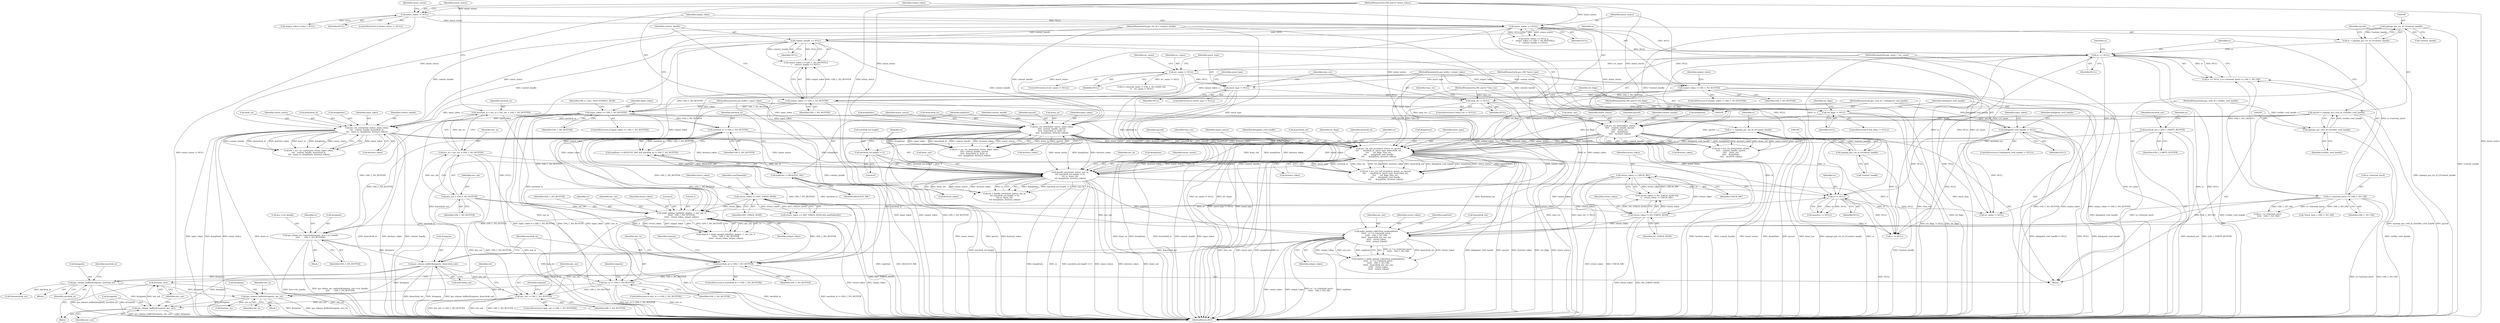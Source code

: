 digraph "0_krb5_b51b33f2bc5d1497ddf5bd107f791c101695000d_3@API" {
"1000562" [label="(Call,free(mic_out))"];
"1000558" [label="(Call,gss_release_buffer(&tmpmin, mic_out))"];
"1000547" [label="(Call,gss_release_buffer(&tmpmin, mic_in))"];
"1000526" [label="(Call,gss_release_buffer(&tmpmin, &mechtok_out))"];
"1000511" [label="(Call,gss_delete_sec_context(&tmpmin, &sc->ctx_handle,\n\t\t\t\t\t       GSS_C_NO_BUFFER))"];
"1000415" [label="(Call,make_spnego_tokenInit_msg(sc, 1, mic_out, 0,\n\t\t\t\t\t\t   GSS_C_NO_BUFFER,\n\t\t\t\t\t\t   return_token, output_token))"];
"1000410" [label="(Call,sc != NULL)"];
"1000354" [label="(Call,acc_ctx_call_acc(minor_status, sc, spcred,\n\t\t\t\t       mechtok_in, mech_type, &mechtok_out,\n\t\t\t\t       ret_flags, time_rec,\n\t\t\t\t       delegated_cred_handle,\n\t\t\t\t       &negState, &return_token))"];
"1000317" [label="(Call,acc_ctx_cont(minor_status, input_token,\n\t\t\t\t   context_handle, &mechtok_in,\n\t\t\t\t   &mic_in, &negState, &return_token))"];
"1000178" [label="(Call,minor_status == NULL)"];
"1000154" [label="(Call,minor_status != NULL)"];
"1000110" [label="(MethodParameterIn,OM_uint32 *minor_status)"];
"1000191" [label="(Call,input_token == GSS_C_NO_BUFFER)"];
"1000113" [label="(MethodParameterIn,gss_buffer_t input_token)"];
"1000162" [label="(Call,output_token != GSS_C_NO_BUFFER)"];
"1000117" [label="(MethodParameterIn,gss_buffer_t output_token)"];
"1000182" [label="(Call,output_token == GSS_C_NO_BUFFER)"];
"1000185" [label="(Call,context_handle == NULL)"];
"1000111" [label="(MethodParameterIn,gss_ctx_id_t *context_handle)"];
"1000292" [label="(Call,acc_ctx_new(minor_status, input_token,\n\t\t\t\t\t  context_handle, spcred,\n\t\t\t\t\t  &mechtok_in, &mic_in,\n\t\t\t\t\t  &negState, &return_token))"];
"1000202" [label="(Call,spcred = (spnego_gss_cred_id_t)verifier_cred_handle)"];
"1000204" [label="(Call,(spnego_gss_cred_id_t)verifier_cred_handle)"];
"1000112" [label="(MethodParameterIn,gss_cred_id_t verifier_cred_handle)"];
"1000267" [label="(Call,acc_ctx_hints(minor_status,\n\t\t\t\t\t    context_handle, spcred,\n\t\t\t\t\t    &mic_out,\n\t\t\t\t\t    &negState,\n\t\t\t\t\t    &return_token))"];
"1000337" [label="(Call,sc = (spnego_gss_ctx_id_t)*context_handle)"];
"1000339" [label="(Call,(spnego_gss_ctx_id_t)*context_handle)"];
"1000198" [label="(Call,(spnego_gss_ctx_id_t)*context_handle)"];
"1000348" [label="(Call,mechtok_in != GSS_C_NO_BUFFER)"];
"1000146" [label="(Call,mechtok_in = mic_in = mic_out = GSS_C_NO_BUFFER)"];
"1000148" [label="(Call,mic_in = mic_out = GSS_C_NO_BUFFER)"];
"1000150" [label="(Call,mic_out = GSS_C_NO_BUFFER)"];
"1000227" [label="(Call,mech_type != NULL)"];
"1000116" [label="(MethodParameterIn,gss_OID *mech_type)"];
"1000219" [label="(Call,src_name != NULL)"];
"1000115" [label="(MethodParameterIn,gss_name_t *src_name)"];
"1000209" [label="(Call,sc == NULL)"];
"1000196" [label="(Call,sc = (spnego_gss_ctx_id_t)*context_handle)"];
"1000243" [label="(Call,ret_flags != NULL)"];
"1000118" [label="(MethodParameterIn,OM_uint32 *ret_flags)"];
"1000235" [label="(Call,time_rec != NULL)"];
"1000119" [label="(MethodParameterIn,OM_uint32 *time_rec)"];
"1000251" [label="(Call,delegated_cred_handle != NULL)"];
"1000120" [label="(MethodParameterIn,gss_cred_id_t *delegated_cred_handle)"];
"1000386" [label="(Call,handle_mic(minor_status, mic_in,\n\t\t\t\t (mechtok_out.length != 0),\n\t\t\t\t sc, &mic_out,\n\t\t\t\t &negState, &return_token))"];
"1000389" [label="(Call,mechtok_out.length != 0)"];
"1000130" [label="(Call,mechtok_out = GSS_C_EMPTY_BUFFER)"];
"1000404" [label="(Call,return_token == INIT_TOKEN_SEND)"];
"1000442" [label="(Call,make_spnego_tokenTarg_msg(negState,\n\t\t\t\t\t\t   sc ? sc->internal_mech :\n\t\t\t\t\t\t   GSS_C_NO_OID,\n\t\t\t\t\t\t   &mechtok_out, mic_out,\n\t\t\t\t\t\t   return_token,\n\t\t\t\t\t\t   output_token))"];
"1000345" [label="(Call,negState != REQUEST_MIC)"];
"1000212" [label="(Call,sc->internal_mech == GSS_C_NO_OID)"];
"1000436" [label="(Call,return_token != CHECK_MIC)"];
"1000433" [label="(Call,return_token != NO_TOKEN_SEND)"];
"1000536" [label="(Call,gss_release_buffer(&tmpmin, mechtok_in))"];
"1000532" [label="(Call,mechtok_in != GSS_C_NO_BUFFER)"];
"1000543" [label="(Call,mic_in != GSS_C_NO_BUFFER)"];
"1000554" [label="(Call,mic_out != GSS_C_NO_BUFFER)"];
"1000440" [label="(Call,tmpret = make_spnego_tokenTarg_msg(negState,\n\t\t\t\t\t\t   sc ? sc->internal_mech :\n\t\t\t\t\t\t   GSS_C_NO_OID,\n\t\t\t\t\t\t   &mechtok_out, mic_out,\n\t\t\t\t\t\t   return_token,\n\t\t\t\t\t\t   output_token))"];
"1000412" [label="(Identifier,NULL)"];
"1000131" [label="(Identifier,mechtok_out)"];
"1000347" [label="(Identifier,REQUEST_MIC)"];
"1000390" [label="(Call,mechtok_out.length)"];
"1000437" [label="(Identifier,return_token)"];
"1000514" [label="(Call,&sc->ctx_handle)"];
"1000349" [label="(Identifier,mechtok_in)"];
"1000323" [label="(Call,&mic_in)"];
"1000558" [label="(Call,gss_release_buffer(&tmpmin, mic_out))"];
"1000419" [label="(Literal,0)"];
"1000413" [label="(Call,tmpret = make_spnego_tokenInit_msg(sc, 1, mic_out, 0,\n\t\t\t\t\t\t   GSS_C_NO_BUFFER,\n\t\t\t\t\t\t   return_token, output_token))"];
"1000290" [label="(Call,ret = acc_ctx_new(minor_status, input_token,\n\t\t\t\t\t  context_handle, spcred,\n\t\t\t\t\t  &mechtok_in, &mic_in,\n\t\t\t\t\t  &negState, &return_token))"];
"1000206" [label="(Identifier,verifier_cred_handle)"];
"1000338" [label="(Identifier,sc)"];
"1000452" [label="(Identifier,mic_out)"];
"1000435" [label="(Identifier,NO_TOKEN_SEND)"];
"1000531" [label="(ControlStructure,if (mechtok_in != GSS_C_NO_BUFFER))"];
"1000410" [label="(Call,sc != NULL)"];
"1000183" [label="(Identifier,output_token)"];
"1000510" [label="(Block,)"];
"1000155" [label="(Identifier,minor_status)"];
"1000550" [label="(Identifier,mic_in)"];
"1000198" [label="(Call,(spnego_gss_ctx_id_t)*context_handle)"];
"1000417" [label="(Literal,1)"];
"1000453" [label="(Identifier,return_token)"];
"1000159" [label="(Identifier,minor_status)"];
"1000248" [label="(Identifier,ret_flags)"];
"1000295" [label="(Identifier,context_handle)"];
"1000357" [label="(Identifier,spcred)"];
"1000404" [label="(Call,return_token == INIT_TOKEN_SEND)"];
"1000388" [label="(Identifier,mic_in)"];
"1000240" [label="(Identifier,time_rec)"];
"1000354" [label="(Call,acc_ctx_call_acc(minor_status, sc, spcred,\n\t\t\t\t       mechtok_in, mech_type, &mechtok_out,\n\t\t\t\t       ret_flags, time_rec,\n\t\t\t\t       delegated_cred_handle,\n\t\t\t\t       &negState, &return_token))"];
"1000442" [label="(Call,make_spnego_tokenTarg_msg(negState,\n\t\t\t\t\t\t   sc ? sc->internal_mech :\n\t\t\t\t\t\t   GSS_C_NO_OID,\n\t\t\t\t\t\t   &mechtok_out, mic_out,\n\t\t\t\t\t\t   return_token,\n\t\t\t\t\t\t   output_token))"];
"1000250" [label="(ControlStructure,if (delegated_cred_handle != NULL))"];
"1000271" [label="(Call,&mic_out)"];
"1000208" [label="(Call,sc == NULL || sc->internal_mech == GSS_C_NO_OID)"];
"1000433" [label="(Call,return_token != NO_TOKEN_SEND)"];
"1000560" [label="(Identifier,tmpmin)"];
"1000561" [label="(Identifier,mic_out)"];
"1000253" [label="(Identifier,NULL)"];
"1000444" [label="(Call,sc ? sc->internal_mech :\n\t\t\t\t\t\t   GSS_C_NO_OID)"];
"1000533" [label="(Identifier,mechtok_in)"];
"1000228" [label="(Identifier,mech_type)"];
"1000529" [label="(Call,&mechtok_out)"];
"1000296" [label="(Identifier,spcred)"];
"1000221" [label="(Identifier,NULL)"];
"1000345" [label="(Call,negState != REQUEST_MIC)"];
"1000565" [label="(Identifier,ret)"];
"1000112" [label="(MethodParameterIn,gss_cred_id_t verifier_cred_handle)"];
"1000268" [label="(Identifier,minor_status)"];
"1000407" [label="(Identifier,sendTokenInit)"];
"1000146" [label="(Call,mechtok_in = mic_in = mic_out = GSS_C_NO_BUFFER)"];
"1000363" [label="(Identifier,time_rec)"];
"1000115" [label="(MethodParameterIn,gss_name_t *src_name)"];
"1000182" [label="(Call,output_token == GSS_C_NO_BUFFER)"];
"1000204" [label="(Call,(spnego_gss_cred_id_t)verifier_cred_handle)"];
"1000532" [label="(Call,mechtok_in != GSS_C_NO_BUFFER)"];
"1000543" [label="(Call,mic_in != GSS_C_NO_BUFFER)"];
"1000339" [label="(Call,(spnego_gss_ctx_id_t)*context_handle)"];
"1000111" [label="(MethodParameterIn,gss_ctx_id_t *context_handle)"];
"1000393" [label="(Literal,0)"];
"1000546" [label="(Block,)"];
"1000118" [label="(MethodParameterIn,OM_uint32 *ret_flags)"];
"1000559" [label="(Call,&tmpmin)"];
"1000184" [label="(Identifier,GSS_C_NO_BUFFER)"];
"1000153" [label="(ControlStructure,if (minor_status != NULL))"];
"1000548" [label="(Call,&tmpmin)"];
"1000211" [label="(Identifier,NULL)"];
"1000113" [label="(MethodParameterIn,gss_buffer_t input_token)"];
"1000187" [label="(Identifier,NULL)"];
"1000299" [label="(Call,&mic_in)"];
"1000135" [label="(Identifier,sc)"];
"1000120" [label="(MethodParameterIn,gss_cred_id_t *delegated_cred_handle)"];
"1000397" [label="(Call,&negState)"];
"1000563" [label="(Identifier,mic_out)"];
"1000355" [label="(Identifier,minor_status)"];
"1000213" [label="(Call,sc->internal_mech)"];
"1000399" [label="(Call,&return_token)"];
"1000555" [label="(Identifier,mic_out)"];
"1000521" [label="(Identifier,sc)"];
"1000192" [label="(Identifier,input_token)"];
"1000214" [label="(Identifier,sc)"];
"1000556" [label="(Identifier,GSS_C_NO_BUFFER)"];
"1000251" [label="(Call,delegated_cred_handle != NULL)"];
"1000232" [label="(Identifier,mech_type)"];
"1000527" [label="(Call,&tmpmin)"];
"1000243" [label="(Call,ret_flags != NULL)"];
"1000119" [label="(MethodParameterIn,OM_uint32 *time_rec)"];
"1000389" [label="(Call,mechtok_out.length != 0)"];
"1000538" [label="(Identifier,tmpmin)"];
"1000178" [label="(Call,minor_status == NULL)"];
"1000242" [label="(ControlStructure,if (ret_flags != NULL))"];
"1000230" [label="(Call,*mech_type = GSS_C_NO_OID)"];
"1000547" [label="(Call,gss_release_buffer(&tmpmin, mic_in))"];
"1000409" [label="(Call,assert(sc != NULL))"];
"1000294" [label="(Identifier,input_token)"];
"1000526" [label="(Call,gss_release_buffer(&tmpmin, &mechtok_out))"];
"1000545" [label="(Identifier,GSS_C_NO_BUFFER)"];
"1000195" [label="(Identifier,GSS_S_CALL_INACCESSIBLE_READ)"];
"1000507" [label="(Call,sc != NULL)"];
"1000348" [label="(Call,mechtok_in != GSS_C_NO_BUFFER)"];
"1000229" [label="(Identifier,NULL)"];
"1000317" [label="(Call,acc_ctx_cont(minor_status, input_token,\n\t\t\t\t   context_handle, &mechtok_in,\n\t\t\t\t   &mic_in, &negState, &return_token))"];
"1000301" [label="(Call,&negState)"];
"1000117" [label="(MethodParameterIn,gss_buffer_t output_token)"];
"1000364" [label="(Identifier,delegated_cred_handle)"];
"1000557" [label="(Block,)"];
"1000292" [label="(Call,acc_ctx_new(minor_status, input_token,\n\t\t\t\t\t  context_handle, spcred,\n\t\t\t\t\t  &mechtok_in, &mic_in,\n\t\t\t\t\t  &negState, &return_token))"];
"1000327" [label="(Call,&return_token)"];
"1000267" [label="(Call,acc_ctx_hints(minor_status,\n\t\t\t\t\t    context_handle, spcred,\n\t\t\t\t\t    &mic_out,\n\t\t\t\t\t    &negState,\n\t\t\t\t\t    &return_token))"];
"1000110" [label="(MethodParameterIn,OM_uint32 *minor_status)"];
"1000438" [label="(Identifier,CHECK_MIC)"];
"1000252" [label="(Identifier,delegated_cred_handle)"];
"1000360" [label="(Call,&mechtok_out)"];
"1000362" [label="(Identifier,ret_flags)"];
"1000236" [label="(Identifier,time_rec)"];
"1000130" [label="(Call,mechtok_out = GSS_C_EMPTY_BUFFER)"];
"1000536" [label="(Call,gss_release_buffer(&tmpmin, mechtok_in))"];
"1000482" [label="(Call,src_name != NULL)"];
"1000149" [label="(Identifier,mic_in)"];
"1000116" [label="(MethodParameterIn,gss_OID *mech_type)"];
"1000367" [label="(Call,&return_token)"];
"1000164" [label="(Identifier,GSS_C_NO_BUFFER)"];
"1000270" [label="(Identifier,spcred)"];
"1000540" [label="(Call,free(mechtok_in))"];
"1000535" [label="(Block,)"];
"1000132" [label="(Identifier,GSS_C_EMPTY_BUFFER)"];
"1000476" [label="(Call,sc->internal_name != GSS_C_NO_NAME &&\n \t\t    src_name != NULL)"];
"1000235" [label="(Call,time_rec != NULL)"];
"1000512" [label="(Call,&tmpmin)"];
"1000553" [label="(ControlStructure,if (mic_out != GSS_C_NO_BUFFER))"];
"1000244" [label="(Identifier,ret_flags)"];
"1000209" [label="(Call,sc == NULL)"];
"1000420" [label="(Identifier,GSS_C_NO_BUFFER)"];
"1000171" [label="(Call,output_token->value = NULL)"];
"1000411" [label="(Identifier,sc)"];
"1000237" [label="(Identifier,NULL)"];
"1000163" [label="(Identifier,output_token)"];
"1000219" [label="(Call,src_name != NULL)"];
"1000261" [label="(Identifier,input_token)"];
"1000394" [label="(Identifier,sc)"];
"1000293" [label="(Identifier,minor_status)"];
"1000549" [label="(Identifier,tmpmin)"];
"1000162" [label="(Call,output_token != GSS_C_NO_BUFFER)"];
"1000454" [label="(Identifier,output_token)"];
"1000387" [label="(Identifier,minor_status)"];
"1000537" [label="(Call,&tmpmin)"];
"1000152" [label="(Identifier,GSS_C_NO_BUFFER)"];
"1000256" [label="(Identifier,delegated_cred_handle)"];
"1000384" [label="(Call,ret = handle_mic(minor_status, mic_in,\n\t\t\t\t (mechtok_out.length != 0),\n\t\t\t\t sc, &mic_out,\n\t\t\t\t &negState, &return_token))"];
"1000200" [label="(Call,*context_handle)"];
"1000337" [label="(Call,sc = (spnego_gss_ctx_id_t)*context_handle)"];
"1000177" [label="(Call,minor_status == NULL ||\n\t    output_token == GSS_C_NO_BUFFER ||\n\t    context_handle == NULL)"];
"1000318" [label="(Identifier,minor_status)"];
"1000203" [label="(Identifier,spcred)"];
"1000218" [label="(ControlStructure,if (src_name != NULL))"];
"1000415" [label="(Call,make_spnego_tokenInit_msg(sc, 1, mic_out, 0,\n\t\t\t\t\t\t   GSS_C_NO_BUFFER,\n\t\t\t\t\t\t   return_token, output_token))"];
"1000443" [label="(Identifier,negState)"];
"1000321" [label="(Call,&mechtok_in)"];
"1000220" [label="(Identifier,src_name)"];
"1000539" [label="(Identifier,mechtok_in)"];
"1000234" [label="(ControlStructure,if (time_rec != NULL))"];
"1000403" [label="(Call,return_token == INIT_TOKEN_SEND && sendTokenInit)"];
"1000148" [label="(Call,mic_in = mic_out = GSS_C_NO_BUFFER)"];
"1000315" [label="(Call,ret = acc_ctx_cont(minor_status, input_token,\n\t\t\t\t   context_handle, &mechtok_in,\n\t\t\t\t   &mic_in, &negState, &return_token))"];
"1000325" [label="(Call,&negState)"];
"1000416" [label="(Identifier,sc)"];
"1000191" [label="(Call,input_token == GSS_C_NO_BUFFER)"];
"1000224" [label="(Identifier,src_name)"];
"1000168" [label="(Identifier,output_token)"];
"1000405" [label="(Identifier,return_token)"];
"1000193" [label="(Identifier,GSS_C_NO_BUFFER)"];
"1000436" [label="(Call,return_token != CHECK_MIC)"];
"1000185" [label="(Call,context_handle == NULL)"];
"1000216" [label="(Identifier,GSS_C_NO_OID)"];
"1000179" [label="(Identifier,minor_status)"];
"1000269" [label="(Identifier,context_handle)"];
"1000358" [label="(Identifier,mechtok_in)"];
"1000386" [label="(Call,handle_mic(minor_status, mic_in,\n\t\t\t\t (mechtok_out.length != 0),\n\t\t\t\t sc, &mic_out,\n\t\t\t\t &negState, &return_token))"];
"1000245" [label="(Identifier,NULL)"];
"1000197" [label="(Identifier,sc)"];
"1000356" [label="(Identifier,sc)"];
"1000190" [label="(ControlStructure,if (input_token == GSS_C_NO_BUFFER))"];
"1000432" [label="(Call,return_token != NO_TOKEN_SEND &&\n\t\t   return_token != CHECK_MIC)"];
"1000406" [label="(Identifier,INIT_TOKEN_SEND)"];
"1000450" [label="(Call,&mechtok_out)"];
"1000554" [label="(Call,mic_out != GSS_C_NO_BUFFER)"];
"1000226" [label="(ControlStructure,if (mech_type != NULL))"];
"1000161" [label="(ControlStructure,if (output_token != GSS_C_NO_BUFFER))"];
"1000541" [label="(Identifier,mechtok_in)"];
"1000180" [label="(Identifier,NULL)"];
"1000121" [label="(Block,)"];
"1000365" [label="(Call,&negState)"];
"1000552" [label="(Identifier,mic_in)"];
"1000154" [label="(Call,minor_status != NULL)"];
"1000542" [label="(ControlStructure,if (mic_in != GSS_C_NO_BUFFER))"];
"1000418" [label="(Identifier,mic_out)"];
"1000210" [label="(Identifier,sc)"];
"1000181" [label="(Call,output_token == GSS_C_NO_BUFFER ||\n\t    context_handle == NULL)"];
"1000421" [label="(Identifier,return_token)"];
"1000273" [label="(Call,&negState)"];
"1000518" [label="(Identifier,GSS_C_NO_BUFFER)"];
"1000202" [label="(Call,spcred = (spnego_gss_cred_id_t)verifier_cred_handle)"];
"1000186" [label="(Identifier,context_handle)"];
"1000341" [label="(Call,*context_handle)"];
"1000350" [label="(Identifier,GSS_C_NO_BUFFER)"];
"1000147" [label="(Identifier,mechtok_in)"];
"1000303" [label="(Call,&return_token)"];
"1000297" [label="(Call,&mechtok_in)"];
"1000212" [label="(Call,sc->internal_mech == GSS_C_NO_OID)"];
"1000151" [label="(Identifier,mic_out)"];
"1000359" [label="(Identifier,mech_type)"];
"1000534" [label="(Identifier,GSS_C_NO_BUFFER)"];
"1000395" [label="(Call,&mic_out)"];
"1000551" [label="(Call,free(mic_in))"];
"1000511" [label="(Call,gss_delete_sec_context(&tmpmin, &sc->ctx_handle,\n\t\t\t\t\t       GSS_C_NO_BUFFER))"];
"1000227" [label="(Call,mech_type != NULL)"];
"1000422" [label="(Identifier,output_token)"];
"1000319" [label="(Identifier,input_token)"];
"1000352" [label="(Call,ret = acc_ctx_call_acc(minor_status, sc, spcred,\n\t\t\t\t       mechtok_in, mech_type, &mechtok_out,\n\t\t\t\t       ret_flags, time_rec,\n\t\t\t\t       delegated_cred_handle,\n\t\t\t\t       &negState, &return_token))"];
"1000562" [label="(Call,free(mic_out))"];
"1000150" [label="(Call,mic_out = GSS_C_NO_BUFFER)"];
"1000275" [label="(Call,&return_token)"];
"1000346" [label="(Identifier,negState)"];
"1000566" [label="(MethodReturn,RET)"];
"1000434" [label="(Identifier,return_token)"];
"1000344" [label="(Call,negState != REQUEST_MIC && mechtok_in != GSS_C_NO_BUFFER)"];
"1000265" [label="(Call,ret = acc_ctx_hints(minor_status,\n\t\t\t\t\t    context_handle, spcred,\n\t\t\t\t\t    &mic_out,\n\t\t\t\t\t    &negState,\n\t\t\t\t\t    &return_token))"];
"1000320" [label="(Identifier,context_handle)"];
"1000156" [label="(Identifier,NULL)"];
"1000544" [label="(Identifier,mic_in)"];
"1000196" [label="(Call,sc = (spnego_gss_ctx_id_t)*context_handle)"];
"1000562" -> "1000557"  [label="AST: "];
"1000562" -> "1000563"  [label="CFG: "];
"1000563" -> "1000562"  [label="AST: "];
"1000565" -> "1000562"  [label="CFG: "];
"1000562" -> "1000566"  [label="DDG: mic_out"];
"1000558" -> "1000562"  [label="DDG: mic_out"];
"1000558" -> "1000557"  [label="AST: "];
"1000558" -> "1000561"  [label="CFG: "];
"1000559" -> "1000558"  [label="AST: "];
"1000561" -> "1000558"  [label="AST: "];
"1000563" -> "1000558"  [label="CFG: "];
"1000558" -> "1000566"  [label="DDG: gss_release_buffer(&tmpmin, mic_out)"];
"1000558" -> "1000566"  [label="DDG: &tmpmin"];
"1000547" -> "1000558"  [label="DDG: &tmpmin"];
"1000526" -> "1000558"  [label="DDG: &tmpmin"];
"1000536" -> "1000558"  [label="DDG: &tmpmin"];
"1000554" -> "1000558"  [label="DDG: mic_out"];
"1000547" -> "1000546"  [label="AST: "];
"1000547" -> "1000550"  [label="CFG: "];
"1000548" -> "1000547"  [label="AST: "];
"1000550" -> "1000547"  [label="AST: "];
"1000552" -> "1000547"  [label="CFG: "];
"1000547" -> "1000566"  [label="DDG: &tmpmin"];
"1000547" -> "1000566"  [label="DDG: gss_release_buffer(&tmpmin, mic_in)"];
"1000526" -> "1000547"  [label="DDG: &tmpmin"];
"1000536" -> "1000547"  [label="DDG: &tmpmin"];
"1000543" -> "1000547"  [label="DDG: mic_in"];
"1000547" -> "1000551"  [label="DDG: mic_in"];
"1000526" -> "1000121"  [label="AST: "];
"1000526" -> "1000529"  [label="CFG: "];
"1000527" -> "1000526"  [label="AST: "];
"1000529" -> "1000526"  [label="AST: "];
"1000533" -> "1000526"  [label="CFG: "];
"1000526" -> "1000566"  [label="DDG: gss_release_buffer(&tmpmin, &mechtok_out)"];
"1000526" -> "1000566"  [label="DDG: &mechtok_out"];
"1000526" -> "1000566"  [label="DDG: &tmpmin"];
"1000511" -> "1000526"  [label="DDG: &tmpmin"];
"1000442" -> "1000526"  [label="DDG: &mechtok_out"];
"1000354" -> "1000526"  [label="DDG: &mechtok_out"];
"1000526" -> "1000536"  [label="DDG: &tmpmin"];
"1000511" -> "1000510"  [label="AST: "];
"1000511" -> "1000518"  [label="CFG: "];
"1000512" -> "1000511"  [label="AST: "];
"1000514" -> "1000511"  [label="AST: "];
"1000518" -> "1000511"  [label="AST: "];
"1000521" -> "1000511"  [label="CFG: "];
"1000511" -> "1000566"  [label="DDG: &sc->ctx_handle"];
"1000511" -> "1000566"  [label="DDG: gss_delete_sec_context(&tmpmin, &sc->ctx_handle,\n\t\t\t\t\t       GSS_C_NO_BUFFER)"];
"1000415" -> "1000511"  [label="DDG: GSS_C_NO_BUFFER"];
"1000348" -> "1000511"  [label="DDG: GSS_C_NO_BUFFER"];
"1000191" -> "1000511"  [label="DDG: GSS_C_NO_BUFFER"];
"1000511" -> "1000532"  [label="DDG: GSS_C_NO_BUFFER"];
"1000415" -> "1000413"  [label="AST: "];
"1000415" -> "1000422"  [label="CFG: "];
"1000416" -> "1000415"  [label="AST: "];
"1000417" -> "1000415"  [label="AST: "];
"1000418" -> "1000415"  [label="AST: "];
"1000419" -> "1000415"  [label="AST: "];
"1000420" -> "1000415"  [label="AST: "];
"1000421" -> "1000415"  [label="AST: "];
"1000422" -> "1000415"  [label="AST: "];
"1000413" -> "1000415"  [label="CFG: "];
"1000415" -> "1000566"  [label="DDG: output_token"];
"1000415" -> "1000566"  [label="DDG: sc"];
"1000415" -> "1000566"  [label="DDG: return_token"];
"1000415" -> "1000413"  [label="DDG: mic_out"];
"1000415" -> "1000413"  [label="DDG: sc"];
"1000415" -> "1000413"  [label="DDG: 0"];
"1000415" -> "1000413"  [label="DDG: return_token"];
"1000415" -> "1000413"  [label="DDG: output_token"];
"1000415" -> "1000413"  [label="DDG: 1"];
"1000415" -> "1000413"  [label="DDG: GSS_C_NO_BUFFER"];
"1000410" -> "1000415"  [label="DDG: sc"];
"1000150" -> "1000415"  [label="DDG: mic_out"];
"1000348" -> "1000415"  [label="DDG: GSS_C_NO_BUFFER"];
"1000191" -> "1000415"  [label="DDG: GSS_C_NO_BUFFER"];
"1000404" -> "1000415"  [label="DDG: return_token"];
"1000162" -> "1000415"  [label="DDG: output_token"];
"1000182" -> "1000415"  [label="DDG: output_token"];
"1000117" -> "1000415"  [label="DDG: output_token"];
"1000415" -> "1000507"  [label="DDG: sc"];
"1000415" -> "1000532"  [label="DDG: GSS_C_NO_BUFFER"];
"1000415" -> "1000554"  [label="DDG: mic_out"];
"1000410" -> "1000409"  [label="AST: "];
"1000410" -> "1000412"  [label="CFG: "];
"1000411" -> "1000410"  [label="AST: "];
"1000412" -> "1000410"  [label="AST: "];
"1000409" -> "1000410"  [label="CFG: "];
"1000410" -> "1000566"  [label="DDG: NULL"];
"1000410" -> "1000409"  [label="DDG: sc"];
"1000410" -> "1000409"  [label="DDG: NULL"];
"1000354" -> "1000410"  [label="DDG: sc"];
"1000386" -> "1000410"  [label="DDG: sc"];
"1000209" -> "1000410"  [label="DDG: sc"];
"1000209" -> "1000410"  [label="DDG: NULL"];
"1000337" -> "1000410"  [label="DDG: sc"];
"1000251" -> "1000410"  [label="DDG: NULL"];
"1000410" -> "1000482"  [label="DDG: NULL"];
"1000410" -> "1000507"  [label="DDG: NULL"];
"1000354" -> "1000352"  [label="AST: "];
"1000354" -> "1000367"  [label="CFG: "];
"1000355" -> "1000354"  [label="AST: "];
"1000356" -> "1000354"  [label="AST: "];
"1000357" -> "1000354"  [label="AST: "];
"1000358" -> "1000354"  [label="AST: "];
"1000359" -> "1000354"  [label="AST: "];
"1000360" -> "1000354"  [label="AST: "];
"1000362" -> "1000354"  [label="AST: "];
"1000363" -> "1000354"  [label="AST: "];
"1000364" -> "1000354"  [label="AST: "];
"1000365" -> "1000354"  [label="AST: "];
"1000367" -> "1000354"  [label="AST: "];
"1000352" -> "1000354"  [label="CFG: "];
"1000354" -> "1000566"  [label="DDG: &negState"];
"1000354" -> "1000566"  [label="DDG: sc"];
"1000354" -> "1000566"  [label="DDG: delegated_cred_handle"];
"1000354" -> "1000566"  [label="DDG: spcred"];
"1000354" -> "1000566"  [label="DDG: &return_token"];
"1000354" -> "1000566"  [label="DDG: ret_flags"];
"1000354" -> "1000566"  [label="DDG: minor_status"];
"1000354" -> "1000566"  [label="DDG: time_rec"];
"1000354" -> "1000566"  [label="DDG: mech_type"];
"1000354" -> "1000352"  [label="DDG: mech_type"];
"1000354" -> "1000352"  [label="DDG: mechtok_in"];
"1000354" -> "1000352"  [label="DDG: time_rec"];
"1000354" -> "1000352"  [label="DDG: ret_flags"];
"1000354" -> "1000352"  [label="DDG: &return_token"];
"1000354" -> "1000352"  [label="DDG: &mechtok_out"];
"1000354" -> "1000352"  [label="DDG: delegated_cred_handle"];
"1000354" -> "1000352"  [label="DDG: &negState"];
"1000354" -> "1000352"  [label="DDG: minor_status"];
"1000354" -> "1000352"  [label="DDG: spcred"];
"1000354" -> "1000352"  [label="DDG: sc"];
"1000317" -> "1000354"  [label="DDG: minor_status"];
"1000317" -> "1000354"  [label="DDG: &negState"];
"1000317" -> "1000354"  [label="DDG: &return_token"];
"1000292" -> "1000354"  [label="DDG: minor_status"];
"1000292" -> "1000354"  [label="DDG: spcred"];
"1000292" -> "1000354"  [label="DDG: &negState"];
"1000292" -> "1000354"  [label="DDG: &return_token"];
"1000267" -> "1000354"  [label="DDG: minor_status"];
"1000267" -> "1000354"  [label="DDG: spcred"];
"1000267" -> "1000354"  [label="DDG: &negState"];
"1000267" -> "1000354"  [label="DDG: &return_token"];
"1000110" -> "1000354"  [label="DDG: minor_status"];
"1000337" -> "1000354"  [label="DDG: sc"];
"1000202" -> "1000354"  [label="DDG: spcred"];
"1000348" -> "1000354"  [label="DDG: mechtok_in"];
"1000146" -> "1000354"  [label="DDG: mechtok_in"];
"1000227" -> "1000354"  [label="DDG: mech_type"];
"1000116" -> "1000354"  [label="DDG: mech_type"];
"1000243" -> "1000354"  [label="DDG: ret_flags"];
"1000118" -> "1000354"  [label="DDG: ret_flags"];
"1000235" -> "1000354"  [label="DDG: time_rec"];
"1000119" -> "1000354"  [label="DDG: time_rec"];
"1000251" -> "1000354"  [label="DDG: delegated_cred_handle"];
"1000120" -> "1000354"  [label="DDG: delegated_cred_handle"];
"1000354" -> "1000386"  [label="DDG: minor_status"];
"1000354" -> "1000386"  [label="DDG: sc"];
"1000354" -> "1000386"  [label="DDG: &negState"];
"1000354" -> "1000386"  [label="DDG: &return_token"];
"1000354" -> "1000442"  [label="DDG: &mechtok_out"];
"1000354" -> "1000507"  [label="DDG: sc"];
"1000354" -> "1000532"  [label="DDG: mechtok_in"];
"1000317" -> "1000315"  [label="AST: "];
"1000317" -> "1000327"  [label="CFG: "];
"1000318" -> "1000317"  [label="AST: "];
"1000319" -> "1000317"  [label="AST: "];
"1000320" -> "1000317"  [label="AST: "];
"1000321" -> "1000317"  [label="AST: "];
"1000323" -> "1000317"  [label="AST: "];
"1000325" -> "1000317"  [label="AST: "];
"1000327" -> "1000317"  [label="AST: "];
"1000315" -> "1000317"  [label="CFG: "];
"1000317" -> "1000566"  [label="DDG: minor_status"];
"1000317" -> "1000566"  [label="DDG: input_token"];
"1000317" -> "1000566"  [label="DDG: &negState"];
"1000317" -> "1000566"  [label="DDG: &mic_in"];
"1000317" -> "1000566"  [label="DDG: &mechtok_in"];
"1000317" -> "1000566"  [label="DDG: &return_token"];
"1000317" -> "1000566"  [label="DDG: context_handle"];
"1000317" -> "1000315"  [label="DDG: input_token"];
"1000317" -> "1000315"  [label="DDG: context_handle"];
"1000317" -> "1000315"  [label="DDG: &mechtok_in"];
"1000317" -> "1000315"  [label="DDG: &return_token"];
"1000317" -> "1000315"  [label="DDG: &mic_in"];
"1000317" -> "1000315"  [label="DDG: &negState"];
"1000317" -> "1000315"  [label="DDG: minor_status"];
"1000178" -> "1000317"  [label="DDG: minor_status"];
"1000110" -> "1000317"  [label="DDG: minor_status"];
"1000191" -> "1000317"  [label="DDG: input_token"];
"1000113" -> "1000317"  [label="DDG: input_token"];
"1000185" -> "1000317"  [label="DDG: context_handle"];
"1000111" -> "1000317"  [label="DDG: context_handle"];
"1000317" -> "1000386"  [label="DDG: minor_status"];
"1000317" -> "1000386"  [label="DDG: &negState"];
"1000317" -> "1000386"  [label="DDG: &return_token"];
"1000178" -> "1000177"  [label="AST: "];
"1000178" -> "1000180"  [label="CFG: "];
"1000179" -> "1000178"  [label="AST: "];
"1000180" -> "1000178"  [label="AST: "];
"1000183" -> "1000178"  [label="CFG: "];
"1000177" -> "1000178"  [label="CFG: "];
"1000178" -> "1000566"  [label="DDG: minor_status"];
"1000178" -> "1000566"  [label="DDG: NULL"];
"1000178" -> "1000177"  [label="DDG: minor_status"];
"1000178" -> "1000177"  [label="DDG: NULL"];
"1000154" -> "1000178"  [label="DDG: minor_status"];
"1000154" -> "1000178"  [label="DDG: NULL"];
"1000110" -> "1000178"  [label="DDG: minor_status"];
"1000178" -> "1000185"  [label="DDG: NULL"];
"1000178" -> "1000209"  [label="DDG: NULL"];
"1000178" -> "1000267"  [label="DDG: minor_status"];
"1000178" -> "1000292"  [label="DDG: minor_status"];
"1000154" -> "1000153"  [label="AST: "];
"1000154" -> "1000156"  [label="CFG: "];
"1000155" -> "1000154"  [label="AST: "];
"1000156" -> "1000154"  [label="AST: "];
"1000159" -> "1000154"  [label="CFG: "];
"1000163" -> "1000154"  [label="CFG: "];
"1000154" -> "1000566"  [label="DDG: minor_status != NULL"];
"1000110" -> "1000154"  [label="DDG: minor_status"];
"1000154" -> "1000171"  [label="DDG: NULL"];
"1000110" -> "1000109"  [label="AST: "];
"1000110" -> "1000566"  [label="DDG: minor_status"];
"1000110" -> "1000267"  [label="DDG: minor_status"];
"1000110" -> "1000292"  [label="DDG: minor_status"];
"1000110" -> "1000386"  [label="DDG: minor_status"];
"1000191" -> "1000190"  [label="AST: "];
"1000191" -> "1000193"  [label="CFG: "];
"1000192" -> "1000191"  [label="AST: "];
"1000193" -> "1000191"  [label="AST: "];
"1000195" -> "1000191"  [label="CFG: "];
"1000197" -> "1000191"  [label="CFG: "];
"1000191" -> "1000566"  [label="DDG: input_token == GSS_C_NO_BUFFER"];
"1000191" -> "1000566"  [label="DDG: GSS_C_NO_BUFFER"];
"1000191" -> "1000566"  [label="DDG: input_token"];
"1000113" -> "1000191"  [label="DDG: input_token"];
"1000162" -> "1000191"  [label="DDG: GSS_C_NO_BUFFER"];
"1000182" -> "1000191"  [label="DDG: GSS_C_NO_BUFFER"];
"1000191" -> "1000292"  [label="DDG: input_token"];
"1000191" -> "1000348"  [label="DDG: GSS_C_NO_BUFFER"];
"1000191" -> "1000532"  [label="DDG: GSS_C_NO_BUFFER"];
"1000113" -> "1000109"  [label="AST: "];
"1000113" -> "1000566"  [label="DDG: input_token"];
"1000113" -> "1000292"  [label="DDG: input_token"];
"1000162" -> "1000161"  [label="AST: "];
"1000162" -> "1000164"  [label="CFG: "];
"1000163" -> "1000162"  [label="AST: "];
"1000164" -> "1000162"  [label="AST: "];
"1000168" -> "1000162"  [label="CFG: "];
"1000179" -> "1000162"  [label="CFG: "];
"1000162" -> "1000566"  [label="DDG: GSS_C_NO_BUFFER"];
"1000162" -> "1000566"  [label="DDG: output_token"];
"1000162" -> "1000566"  [label="DDG: output_token != GSS_C_NO_BUFFER"];
"1000117" -> "1000162"  [label="DDG: output_token"];
"1000162" -> "1000182"  [label="DDG: output_token"];
"1000162" -> "1000182"  [label="DDG: GSS_C_NO_BUFFER"];
"1000162" -> "1000442"  [label="DDG: output_token"];
"1000117" -> "1000109"  [label="AST: "];
"1000117" -> "1000566"  [label="DDG: output_token"];
"1000117" -> "1000182"  [label="DDG: output_token"];
"1000117" -> "1000442"  [label="DDG: output_token"];
"1000182" -> "1000181"  [label="AST: "];
"1000182" -> "1000184"  [label="CFG: "];
"1000183" -> "1000182"  [label="AST: "];
"1000184" -> "1000182"  [label="AST: "];
"1000186" -> "1000182"  [label="CFG: "];
"1000181" -> "1000182"  [label="CFG: "];
"1000182" -> "1000566"  [label="DDG: GSS_C_NO_BUFFER"];
"1000182" -> "1000566"  [label="DDG: output_token"];
"1000182" -> "1000181"  [label="DDG: output_token"];
"1000182" -> "1000181"  [label="DDG: GSS_C_NO_BUFFER"];
"1000182" -> "1000442"  [label="DDG: output_token"];
"1000185" -> "1000181"  [label="AST: "];
"1000185" -> "1000187"  [label="CFG: "];
"1000186" -> "1000185"  [label="AST: "];
"1000187" -> "1000185"  [label="AST: "];
"1000181" -> "1000185"  [label="CFG: "];
"1000185" -> "1000566"  [label="DDG: context_handle"];
"1000185" -> "1000566"  [label="DDG: NULL"];
"1000185" -> "1000181"  [label="DDG: context_handle"];
"1000185" -> "1000181"  [label="DDG: NULL"];
"1000111" -> "1000185"  [label="DDG: context_handle"];
"1000185" -> "1000209"  [label="DDG: NULL"];
"1000185" -> "1000267"  [label="DDG: context_handle"];
"1000185" -> "1000292"  [label="DDG: context_handle"];
"1000111" -> "1000109"  [label="AST: "];
"1000111" -> "1000566"  [label="DDG: context_handle"];
"1000111" -> "1000267"  [label="DDG: context_handle"];
"1000111" -> "1000292"  [label="DDG: context_handle"];
"1000292" -> "1000290"  [label="AST: "];
"1000292" -> "1000303"  [label="CFG: "];
"1000293" -> "1000292"  [label="AST: "];
"1000294" -> "1000292"  [label="AST: "];
"1000295" -> "1000292"  [label="AST: "];
"1000296" -> "1000292"  [label="AST: "];
"1000297" -> "1000292"  [label="AST: "];
"1000299" -> "1000292"  [label="AST: "];
"1000301" -> "1000292"  [label="AST: "];
"1000303" -> "1000292"  [label="AST: "];
"1000290" -> "1000292"  [label="CFG: "];
"1000292" -> "1000566"  [label="DDG: input_token"];
"1000292" -> "1000566"  [label="DDG: minor_status"];
"1000292" -> "1000566"  [label="DDG: spcred"];
"1000292" -> "1000566"  [label="DDG: &return_token"];
"1000292" -> "1000566"  [label="DDG: &mic_in"];
"1000292" -> "1000566"  [label="DDG: &negState"];
"1000292" -> "1000566"  [label="DDG: &mechtok_in"];
"1000292" -> "1000566"  [label="DDG: context_handle"];
"1000292" -> "1000290"  [label="DDG: &mic_in"];
"1000292" -> "1000290"  [label="DDG: spcred"];
"1000292" -> "1000290"  [label="DDG: &negState"];
"1000292" -> "1000290"  [label="DDG: input_token"];
"1000292" -> "1000290"  [label="DDG: &mechtok_in"];
"1000292" -> "1000290"  [label="DDG: context_handle"];
"1000292" -> "1000290"  [label="DDG: &return_token"];
"1000292" -> "1000290"  [label="DDG: minor_status"];
"1000202" -> "1000292"  [label="DDG: spcred"];
"1000292" -> "1000386"  [label="DDG: minor_status"];
"1000292" -> "1000386"  [label="DDG: &negState"];
"1000292" -> "1000386"  [label="DDG: &return_token"];
"1000202" -> "1000121"  [label="AST: "];
"1000202" -> "1000204"  [label="CFG: "];
"1000203" -> "1000202"  [label="AST: "];
"1000204" -> "1000202"  [label="AST: "];
"1000210" -> "1000202"  [label="CFG: "];
"1000202" -> "1000566"  [label="DDG: spcred"];
"1000202" -> "1000566"  [label="DDG: (spnego_gss_cred_id_t)verifier_cred_handle"];
"1000204" -> "1000202"  [label="DDG: verifier_cred_handle"];
"1000202" -> "1000267"  [label="DDG: spcred"];
"1000204" -> "1000206"  [label="CFG: "];
"1000205" -> "1000204"  [label="AST: "];
"1000206" -> "1000204"  [label="AST: "];
"1000204" -> "1000566"  [label="DDG: verifier_cred_handle"];
"1000112" -> "1000204"  [label="DDG: verifier_cred_handle"];
"1000112" -> "1000109"  [label="AST: "];
"1000112" -> "1000566"  [label="DDG: verifier_cred_handle"];
"1000267" -> "1000265"  [label="AST: "];
"1000267" -> "1000275"  [label="CFG: "];
"1000268" -> "1000267"  [label="AST: "];
"1000269" -> "1000267"  [label="AST: "];
"1000270" -> "1000267"  [label="AST: "];
"1000271" -> "1000267"  [label="AST: "];
"1000273" -> "1000267"  [label="AST: "];
"1000275" -> "1000267"  [label="AST: "];
"1000265" -> "1000267"  [label="CFG: "];
"1000267" -> "1000566"  [label="DDG: &return_token"];
"1000267" -> "1000566"  [label="DDG: context_handle"];
"1000267" -> "1000566"  [label="DDG: minor_status"];
"1000267" -> "1000566"  [label="DDG: &negState"];
"1000267" -> "1000566"  [label="DDG: spcred"];
"1000267" -> "1000566"  [label="DDG: &mic_out"];
"1000267" -> "1000265"  [label="DDG: &negState"];
"1000267" -> "1000265"  [label="DDG: &return_token"];
"1000267" -> "1000265"  [label="DDG: &mic_out"];
"1000267" -> "1000265"  [label="DDG: minor_status"];
"1000267" -> "1000265"  [label="DDG: spcred"];
"1000267" -> "1000265"  [label="DDG: context_handle"];
"1000267" -> "1000386"  [label="DDG: minor_status"];
"1000267" -> "1000386"  [label="DDG: &mic_out"];
"1000267" -> "1000386"  [label="DDG: &negState"];
"1000267" -> "1000386"  [label="DDG: &return_token"];
"1000337" -> "1000121"  [label="AST: "];
"1000337" -> "1000339"  [label="CFG: "];
"1000338" -> "1000337"  [label="AST: "];
"1000339" -> "1000337"  [label="AST: "];
"1000346" -> "1000337"  [label="CFG: "];
"1000337" -> "1000566"  [label="DDG: (spnego_gss_ctx_id_t)*context_handle"];
"1000337" -> "1000566"  [label="DDG: sc"];
"1000339" -> "1000337"  [label="DDG: *context_handle"];
"1000337" -> "1000386"  [label="DDG: sc"];
"1000337" -> "1000507"  [label="DDG: sc"];
"1000339" -> "1000341"  [label="CFG: "];
"1000340" -> "1000339"  [label="AST: "];
"1000341" -> "1000339"  [label="AST: "];
"1000339" -> "1000566"  [label="DDG: *context_handle"];
"1000198" -> "1000339"  [label="DDG: *context_handle"];
"1000198" -> "1000196"  [label="AST: "];
"1000198" -> "1000200"  [label="CFG: "];
"1000199" -> "1000198"  [label="AST: "];
"1000200" -> "1000198"  [label="AST: "];
"1000196" -> "1000198"  [label="CFG: "];
"1000198" -> "1000566"  [label="DDG: *context_handle"];
"1000198" -> "1000196"  [label="DDG: *context_handle"];
"1000348" -> "1000344"  [label="AST: "];
"1000348" -> "1000350"  [label="CFG: "];
"1000349" -> "1000348"  [label="AST: "];
"1000350" -> "1000348"  [label="AST: "];
"1000344" -> "1000348"  [label="CFG: "];
"1000348" -> "1000344"  [label="DDG: mechtok_in"];
"1000348" -> "1000344"  [label="DDG: GSS_C_NO_BUFFER"];
"1000146" -> "1000348"  [label="DDG: mechtok_in"];
"1000348" -> "1000532"  [label="DDG: mechtok_in"];
"1000348" -> "1000532"  [label="DDG: GSS_C_NO_BUFFER"];
"1000146" -> "1000121"  [label="AST: "];
"1000146" -> "1000148"  [label="CFG: "];
"1000147" -> "1000146"  [label="AST: "];
"1000148" -> "1000146"  [label="AST: "];
"1000155" -> "1000146"  [label="CFG: "];
"1000146" -> "1000566"  [label="DDG: mechtok_in"];
"1000148" -> "1000146"  [label="DDG: mic_in"];
"1000146" -> "1000532"  [label="DDG: mechtok_in"];
"1000148" -> "1000150"  [label="CFG: "];
"1000149" -> "1000148"  [label="AST: "];
"1000150" -> "1000148"  [label="AST: "];
"1000148" -> "1000566"  [label="DDG: mic_in"];
"1000150" -> "1000148"  [label="DDG: mic_out"];
"1000148" -> "1000386"  [label="DDG: mic_in"];
"1000148" -> "1000543"  [label="DDG: mic_in"];
"1000150" -> "1000152"  [label="CFG: "];
"1000151" -> "1000150"  [label="AST: "];
"1000152" -> "1000150"  [label="AST: "];
"1000150" -> "1000566"  [label="DDG: mic_out"];
"1000150" -> "1000442"  [label="DDG: mic_out"];
"1000150" -> "1000554"  [label="DDG: mic_out"];
"1000227" -> "1000226"  [label="AST: "];
"1000227" -> "1000229"  [label="CFG: "];
"1000228" -> "1000227"  [label="AST: "];
"1000229" -> "1000227"  [label="AST: "];
"1000232" -> "1000227"  [label="CFG: "];
"1000236" -> "1000227"  [label="CFG: "];
"1000227" -> "1000566"  [label="DDG: mech_type != NULL"];
"1000227" -> "1000566"  [label="DDG: mech_type"];
"1000116" -> "1000227"  [label="DDG: mech_type"];
"1000219" -> "1000227"  [label="DDG: NULL"];
"1000227" -> "1000235"  [label="DDG: NULL"];
"1000116" -> "1000109"  [label="AST: "];
"1000116" -> "1000566"  [label="DDG: mech_type"];
"1000219" -> "1000218"  [label="AST: "];
"1000219" -> "1000221"  [label="CFG: "];
"1000220" -> "1000219"  [label="AST: "];
"1000221" -> "1000219"  [label="AST: "];
"1000224" -> "1000219"  [label="CFG: "];
"1000228" -> "1000219"  [label="CFG: "];
"1000219" -> "1000566"  [label="DDG: src_name != NULL"];
"1000219" -> "1000566"  [label="DDG: src_name"];
"1000115" -> "1000219"  [label="DDG: src_name"];
"1000209" -> "1000219"  [label="DDG: NULL"];
"1000219" -> "1000476"  [label="DDG: src_name != NULL"];
"1000219" -> "1000482"  [label="DDG: src_name"];
"1000115" -> "1000109"  [label="AST: "];
"1000115" -> "1000566"  [label="DDG: src_name"];
"1000115" -> "1000482"  [label="DDG: src_name"];
"1000209" -> "1000208"  [label="AST: "];
"1000209" -> "1000211"  [label="CFG: "];
"1000210" -> "1000209"  [label="AST: "];
"1000211" -> "1000209"  [label="AST: "];
"1000214" -> "1000209"  [label="CFG: "];
"1000208" -> "1000209"  [label="CFG: "];
"1000209" -> "1000566"  [label="DDG: sc"];
"1000209" -> "1000566"  [label="DDG: NULL"];
"1000209" -> "1000208"  [label="DDG: sc"];
"1000209" -> "1000208"  [label="DDG: NULL"];
"1000196" -> "1000209"  [label="DDG: sc"];
"1000209" -> "1000482"  [label="DDG: NULL"];
"1000209" -> "1000507"  [label="DDG: sc"];
"1000209" -> "1000507"  [label="DDG: NULL"];
"1000196" -> "1000121"  [label="AST: "];
"1000197" -> "1000196"  [label="AST: "];
"1000203" -> "1000196"  [label="CFG: "];
"1000196" -> "1000566"  [label="DDG: (spnego_gss_ctx_id_t)*context_handle"];
"1000243" -> "1000242"  [label="AST: "];
"1000243" -> "1000245"  [label="CFG: "];
"1000244" -> "1000243"  [label="AST: "];
"1000245" -> "1000243"  [label="AST: "];
"1000248" -> "1000243"  [label="CFG: "];
"1000252" -> "1000243"  [label="CFG: "];
"1000243" -> "1000566"  [label="DDG: ret_flags"];
"1000243" -> "1000566"  [label="DDG: ret_flags != NULL"];
"1000118" -> "1000243"  [label="DDG: ret_flags"];
"1000235" -> "1000243"  [label="DDG: NULL"];
"1000243" -> "1000251"  [label="DDG: NULL"];
"1000118" -> "1000109"  [label="AST: "];
"1000118" -> "1000566"  [label="DDG: ret_flags"];
"1000235" -> "1000234"  [label="AST: "];
"1000235" -> "1000237"  [label="CFG: "];
"1000236" -> "1000235"  [label="AST: "];
"1000237" -> "1000235"  [label="AST: "];
"1000240" -> "1000235"  [label="CFG: "];
"1000244" -> "1000235"  [label="CFG: "];
"1000235" -> "1000566"  [label="DDG: time_rec"];
"1000235" -> "1000566"  [label="DDG: time_rec != NULL"];
"1000119" -> "1000235"  [label="DDG: time_rec"];
"1000119" -> "1000109"  [label="AST: "];
"1000119" -> "1000566"  [label="DDG: time_rec"];
"1000251" -> "1000250"  [label="AST: "];
"1000251" -> "1000253"  [label="CFG: "];
"1000252" -> "1000251"  [label="AST: "];
"1000253" -> "1000251"  [label="AST: "];
"1000256" -> "1000251"  [label="CFG: "];
"1000261" -> "1000251"  [label="CFG: "];
"1000251" -> "1000566"  [label="DDG: delegated_cred_handle != NULL"];
"1000251" -> "1000566"  [label="DDG: NULL"];
"1000251" -> "1000566"  [label="DDG: delegated_cred_handle"];
"1000120" -> "1000251"  [label="DDG: delegated_cred_handle"];
"1000251" -> "1000482"  [label="DDG: NULL"];
"1000251" -> "1000507"  [label="DDG: NULL"];
"1000120" -> "1000109"  [label="AST: "];
"1000120" -> "1000566"  [label="DDG: delegated_cred_handle"];
"1000386" -> "1000384"  [label="AST: "];
"1000386" -> "1000399"  [label="CFG: "];
"1000387" -> "1000386"  [label="AST: "];
"1000388" -> "1000386"  [label="AST: "];
"1000389" -> "1000386"  [label="AST: "];
"1000394" -> "1000386"  [label="AST: "];
"1000395" -> "1000386"  [label="AST: "];
"1000397" -> "1000386"  [label="AST: "];
"1000399" -> "1000386"  [label="AST: "];
"1000384" -> "1000386"  [label="CFG: "];
"1000386" -> "1000566"  [label="DDG: &negState"];
"1000386" -> "1000566"  [label="DDG: sc"];
"1000386" -> "1000566"  [label="DDG: mechtok_out.length != 0"];
"1000386" -> "1000566"  [label="DDG: minor_status"];
"1000386" -> "1000566"  [label="DDG: &return_token"];
"1000386" -> "1000566"  [label="DDG: &mic_out"];
"1000386" -> "1000384"  [label="DDG: &negState"];
"1000386" -> "1000384"  [label="DDG: mechtok_out.length != 0"];
"1000386" -> "1000384"  [label="DDG: mic_in"];
"1000386" -> "1000384"  [label="DDG: &mic_out"];
"1000386" -> "1000384"  [label="DDG: minor_status"];
"1000386" -> "1000384"  [label="DDG: &return_token"];
"1000386" -> "1000384"  [label="DDG: sc"];
"1000389" -> "1000386"  [label="DDG: mechtok_out.length"];
"1000389" -> "1000386"  [label="DDG: 0"];
"1000386" -> "1000507"  [label="DDG: sc"];
"1000386" -> "1000543"  [label="DDG: mic_in"];
"1000389" -> "1000393"  [label="CFG: "];
"1000390" -> "1000389"  [label="AST: "];
"1000393" -> "1000389"  [label="AST: "];
"1000394" -> "1000389"  [label="CFG: "];
"1000389" -> "1000566"  [label="DDG: mechtok_out.length"];
"1000130" -> "1000389"  [label="DDG: mechtok_out"];
"1000130" -> "1000121"  [label="AST: "];
"1000130" -> "1000132"  [label="CFG: "];
"1000131" -> "1000130"  [label="AST: "];
"1000132" -> "1000130"  [label="AST: "];
"1000135" -> "1000130"  [label="CFG: "];
"1000130" -> "1000566"  [label="DDG: GSS_C_EMPTY_BUFFER"];
"1000130" -> "1000566"  [label="DDG: mechtok_out"];
"1000404" -> "1000403"  [label="AST: "];
"1000404" -> "1000406"  [label="CFG: "];
"1000405" -> "1000404"  [label="AST: "];
"1000406" -> "1000404"  [label="AST: "];
"1000407" -> "1000404"  [label="CFG: "];
"1000403" -> "1000404"  [label="CFG: "];
"1000404" -> "1000566"  [label="DDG: INIT_TOKEN_SEND"];
"1000404" -> "1000403"  [label="DDG: return_token"];
"1000404" -> "1000403"  [label="DDG: INIT_TOKEN_SEND"];
"1000404" -> "1000433"  [label="DDG: return_token"];
"1000442" -> "1000440"  [label="AST: "];
"1000442" -> "1000454"  [label="CFG: "];
"1000443" -> "1000442"  [label="AST: "];
"1000444" -> "1000442"  [label="AST: "];
"1000450" -> "1000442"  [label="AST: "];
"1000452" -> "1000442"  [label="AST: "];
"1000453" -> "1000442"  [label="AST: "];
"1000454" -> "1000442"  [label="AST: "];
"1000440" -> "1000442"  [label="CFG: "];
"1000442" -> "1000566"  [label="DDG: negState"];
"1000442" -> "1000566"  [label="DDG: return_token"];
"1000442" -> "1000566"  [label="DDG: output_token"];
"1000442" -> "1000566"  [label="DDG: sc ? sc->internal_mech :\n\t\t\t\t\t\t   GSS_C_NO_OID"];
"1000442" -> "1000440"  [label="DDG: sc ? sc->internal_mech :\n\t\t\t\t\t\t   GSS_C_NO_OID"];
"1000442" -> "1000440"  [label="DDG: &mechtok_out"];
"1000442" -> "1000440"  [label="DDG: return_token"];
"1000442" -> "1000440"  [label="DDG: output_token"];
"1000442" -> "1000440"  [label="DDG: mic_out"];
"1000442" -> "1000440"  [label="DDG: negState"];
"1000345" -> "1000442"  [label="DDG: negState"];
"1000212" -> "1000442"  [label="DDG: sc->internal_mech"];
"1000212" -> "1000442"  [label="DDG: GSS_C_NO_OID"];
"1000436" -> "1000442"  [label="DDG: return_token"];
"1000433" -> "1000442"  [label="DDG: return_token"];
"1000442" -> "1000554"  [label="DDG: mic_out"];
"1000345" -> "1000344"  [label="AST: "];
"1000345" -> "1000347"  [label="CFG: "];
"1000346" -> "1000345"  [label="AST: "];
"1000347" -> "1000345"  [label="AST: "];
"1000349" -> "1000345"  [label="CFG: "];
"1000344" -> "1000345"  [label="CFG: "];
"1000345" -> "1000566"  [label="DDG: REQUEST_MIC"];
"1000345" -> "1000566"  [label="DDG: negState"];
"1000345" -> "1000344"  [label="DDG: negState"];
"1000345" -> "1000344"  [label="DDG: REQUEST_MIC"];
"1000212" -> "1000208"  [label="AST: "];
"1000212" -> "1000216"  [label="CFG: "];
"1000213" -> "1000212"  [label="AST: "];
"1000216" -> "1000212"  [label="AST: "];
"1000208" -> "1000212"  [label="CFG: "];
"1000212" -> "1000566"  [label="DDG: GSS_C_NO_OID"];
"1000212" -> "1000566"  [label="DDG: sc->internal_mech"];
"1000212" -> "1000208"  [label="DDG: sc->internal_mech"];
"1000212" -> "1000208"  [label="DDG: GSS_C_NO_OID"];
"1000212" -> "1000230"  [label="DDG: GSS_C_NO_OID"];
"1000212" -> "1000444"  [label="DDG: sc->internal_mech"];
"1000212" -> "1000444"  [label="DDG: GSS_C_NO_OID"];
"1000436" -> "1000432"  [label="AST: "];
"1000436" -> "1000438"  [label="CFG: "];
"1000437" -> "1000436"  [label="AST: "];
"1000438" -> "1000436"  [label="AST: "];
"1000432" -> "1000436"  [label="CFG: "];
"1000436" -> "1000566"  [label="DDG: return_token"];
"1000436" -> "1000566"  [label="DDG: CHECK_MIC"];
"1000436" -> "1000432"  [label="DDG: return_token"];
"1000436" -> "1000432"  [label="DDG: CHECK_MIC"];
"1000433" -> "1000436"  [label="DDG: return_token"];
"1000433" -> "1000432"  [label="AST: "];
"1000433" -> "1000435"  [label="CFG: "];
"1000434" -> "1000433"  [label="AST: "];
"1000435" -> "1000433"  [label="AST: "];
"1000437" -> "1000433"  [label="CFG: "];
"1000432" -> "1000433"  [label="CFG: "];
"1000433" -> "1000566"  [label="DDG: return_token"];
"1000433" -> "1000566"  [label="DDG: NO_TOKEN_SEND"];
"1000433" -> "1000432"  [label="DDG: return_token"];
"1000433" -> "1000432"  [label="DDG: NO_TOKEN_SEND"];
"1000536" -> "1000535"  [label="AST: "];
"1000536" -> "1000539"  [label="CFG: "];
"1000537" -> "1000536"  [label="AST: "];
"1000539" -> "1000536"  [label="AST: "];
"1000541" -> "1000536"  [label="CFG: "];
"1000536" -> "1000566"  [label="DDG: gss_release_buffer(&tmpmin, mechtok_in)"];
"1000536" -> "1000566"  [label="DDG: &tmpmin"];
"1000532" -> "1000536"  [label="DDG: mechtok_in"];
"1000536" -> "1000540"  [label="DDG: mechtok_in"];
"1000532" -> "1000531"  [label="AST: "];
"1000532" -> "1000534"  [label="CFG: "];
"1000533" -> "1000532"  [label="AST: "];
"1000534" -> "1000532"  [label="AST: "];
"1000538" -> "1000532"  [label="CFG: "];
"1000544" -> "1000532"  [label="CFG: "];
"1000532" -> "1000566"  [label="DDG: mechtok_in"];
"1000532" -> "1000566"  [label="DDG: mechtok_in != GSS_C_NO_BUFFER"];
"1000532" -> "1000543"  [label="DDG: GSS_C_NO_BUFFER"];
"1000543" -> "1000542"  [label="AST: "];
"1000543" -> "1000545"  [label="CFG: "];
"1000544" -> "1000543"  [label="AST: "];
"1000545" -> "1000543"  [label="AST: "];
"1000549" -> "1000543"  [label="CFG: "];
"1000555" -> "1000543"  [label="CFG: "];
"1000543" -> "1000566"  [label="DDG: mic_in != GSS_C_NO_BUFFER"];
"1000543" -> "1000566"  [label="DDG: mic_in"];
"1000543" -> "1000554"  [label="DDG: GSS_C_NO_BUFFER"];
"1000554" -> "1000553"  [label="AST: "];
"1000554" -> "1000556"  [label="CFG: "];
"1000555" -> "1000554"  [label="AST: "];
"1000556" -> "1000554"  [label="AST: "];
"1000560" -> "1000554"  [label="CFG: "];
"1000565" -> "1000554"  [label="CFG: "];
"1000554" -> "1000566"  [label="DDG: mic_out != GSS_C_NO_BUFFER"];
"1000554" -> "1000566"  [label="DDG: mic_out"];
"1000554" -> "1000566"  [label="DDG: GSS_C_NO_BUFFER"];
}

